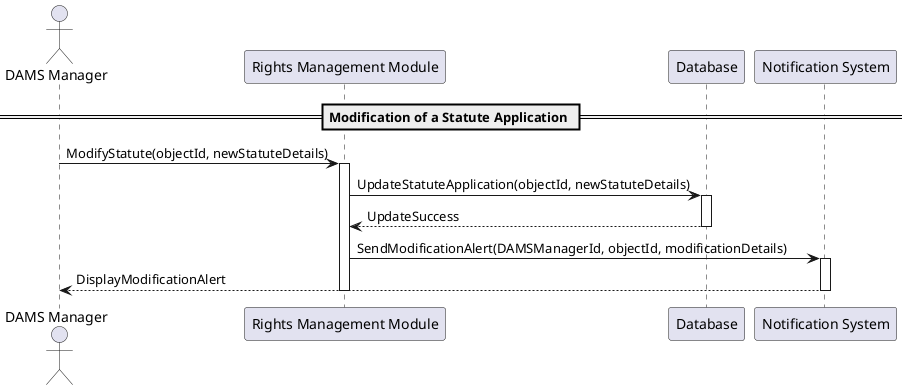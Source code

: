 @startuml
actor DAMSManager as "DAMS Manager"
participant "Rights Management Module" as RightsModule
participant "Database" as DB
participant "Notification System" as Notify

== Modification of a Statute Application ==
DAMSManager -> RightsModule : ModifyStatute(objectId, newStatuteDetails)
activate RightsModule

RightsModule -> DB : UpdateStatuteApplication(objectId, newStatuteDetails)
activate DB
DB --> RightsModule : UpdateSuccess
deactivate DB

RightsModule -> Notify : SendModificationAlert(DAMSManagerId, objectId, modificationDetails)
activate Notify
Notify --> DAMSManager : DisplayModificationAlert
deactivate Notify

deactivate RightsModule
@enduml